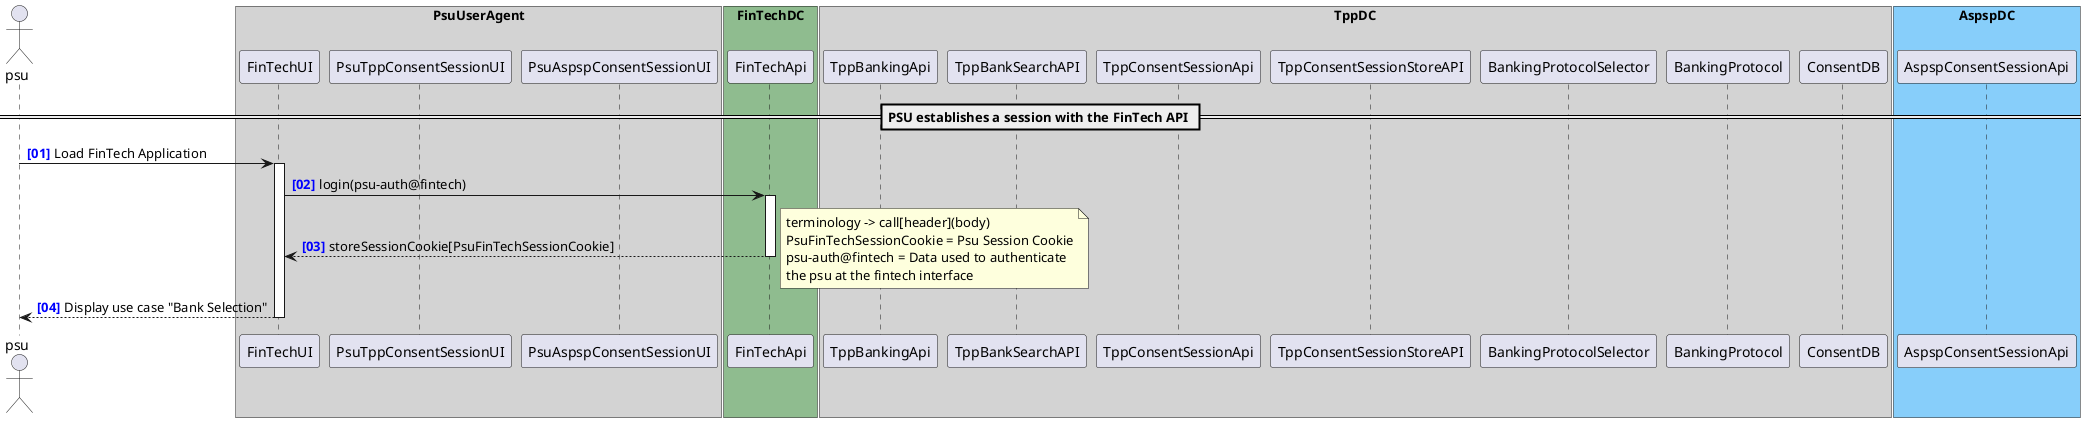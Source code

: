 @startuml

autonumber "<b><color blue>[00]"
actor psu

box "PsuUserAgent" #LightGray
    participant "FinTechUI" as FinTechUI
    participant "PsuTppConsentSessionUI" as TppConsentUI
    participant "PsuAspspConsentSessionUI" as AspspConsentUI
end box
box "FinTechDC" #DarkSeaGreen
    participant "FinTechApi" as FinTechAPI
end box
box "TppDC" #LightGray
    participant "TppBankingApi" as TPPBankingAPI
    participant "TppBankSearchAPI" as BankList
    participant "TppConsentSessionApi" as ConsentAPI
    participant "TppConsentSessionStoreAPI" as ConsentStore
    participant "BankingProtocolSelector" as ProtocolSelector
    participant "BankingProtocol" as BankingProtocol
    participant ConsentDB
end box
box "AspspDC" #LightSkyBlue
    participant "AspspConsentSessionApi" as ASPSP
end box

== PSU establishes a session with the FinTech API ==
psu -> FinTechUI ++ : Load FinTech Application
FinTechUI -> FinTechAPI ++ : login(psu-auth@fintech)
return storeSessionCookie[PsuFinTechSessionCookie]
note right
    terminology -> call[header](body)
    PsuFinTechSessionCookie = Psu Session Cookie
    psu-auth@fintech = Data used to authenticate
    the psu at the fintech interface
end note
return Display use case "Bank Selection"

@enduml